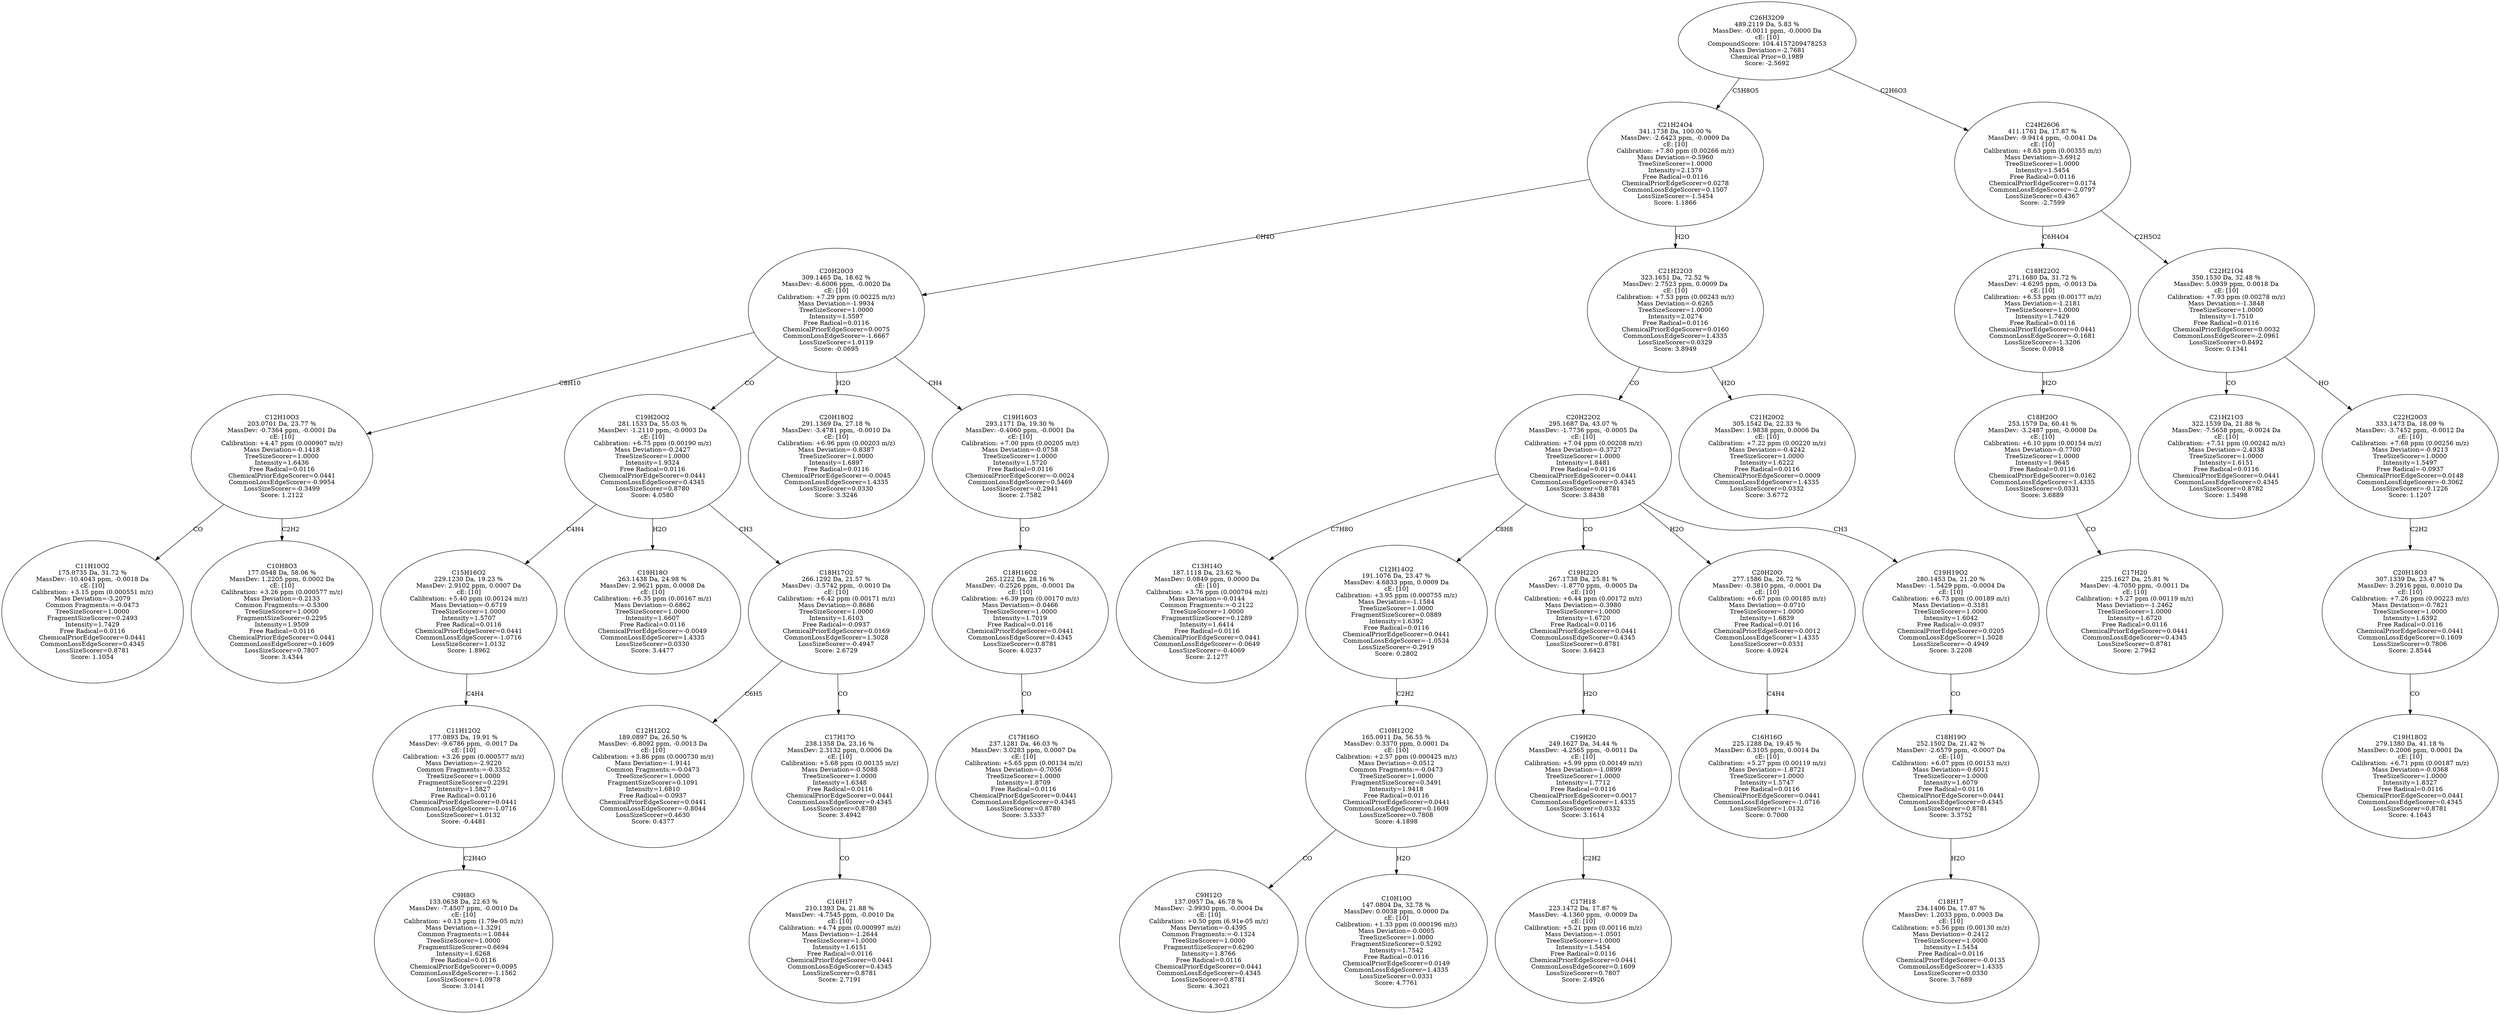 strict digraph {
v1 [label="C11H10O2\n175.0735 Da, 31.72 %\nMassDev: -10.4043 ppm, -0.0018 Da\ncE: [10]\nCalibration: +3.15 ppm (0.000551 m/z)\nMass Deviation=-3.2079\nCommon Fragments:=-0.0473\nTreeSizeScorer=1.0000\nFragmentSizeScorer=0.2493\nIntensity=1.7429\nFree Radical=0.0116\nChemicalPriorEdgeScorer=0.0441\nCommonLossEdgeScorer=0.4345\nLossSizeScorer=0.8781\nScore: 1.1054"];
v2 [label="C10H8O3\n177.0548 Da, 58.06 %\nMassDev: 1.2205 ppm, 0.0002 Da\ncE: [10]\nCalibration: +3.26 ppm (0.000577 m/z)\nMass Deviation=-0.2133\nCommon Fragments:=-0.5300\nTreeSizeScorer=1.0000\nFragmentSizeScorer=0.2295\nIntensity=1.9509\nFree Radical=0.0116\nChemicalPriorEdgeScorer=0.0441\nCommonLossEdgeScorer=0.1609\nLossSizeScorer=0.7807\nScore: 3.4344"];
v3 [label="C12H10O3\n203.0701 Da, 23.77 %\nMassDev: -0.7364 ppm, -0.0001 Da\ncE: [10]\nCalibration: +4.47 ppm (0.000907 m/z)\nMass Deviation=-0.1418\nTreeSizeScorer=1.0000\nIntensity=1.6436\nFree Radical=0.0116\nChemicalPriorEdgeScorer=0.0441\nCommonLossEdgeScorer=-0.9954\nLossSizeScorer=-0.3499\nScore: 1.2122"];
v4 [label="C9H8O\n133.0638 Da, 22.63 %\nMassDev: -7.4507 ppm, -0.0010 Da\ncE: [10]\nCalibration: +0.13 ppm (1.79e-05 m/z)\nMass Deviation=-1.3291\nCommon Fragments:=1.0844\nTreeSizeScorer=1.0000\nFragmentSizeScorer=0.6694\nIntensity=1.6268\nFree Radical=0.0116\nChemicalPriorEdgeScorer=0.0095\nCommonLossEdgeScorer=-1.1562\nLossSizeScorer=1.0978\nScore: 3.0141"];
v5 [label="C11H12O2\n177.0893 Da, 19.91 %\nMassDev: -9.6786 ppm, -0.0017 Da\ncE: [10]\nCalibration: +3.26 ppm (0.000577 m/z)\nMass Deviation=-2.9220\nCommon Fragments:=-0.3352\nTreeSizeScorer=1.0000\nFragmentSizeScorer=0.2291\nIntensity=1.5827\nFree Radical=0.0116\nChemicalPriorEdgeScorer=0.0441\nCommonLossEdgeScorer=-1.0716\nLossSizeScorer=1.0132\nScore: -0.4481"];
v6 [label="C15H16O2\n229.1230 Da, 19.23 %\nMassDev: 2.9102 ppm, 0.0007 Da\ncE: [10]\nCalibration: +5.40 ppm (0.00124 m/z)\nMass Deviation=-0.6719\nTreeSizeScorer=1.0000\nIntensity=1.5707\nFree Radical=0.0116\nChemicalPriorEdgeScorer=0.0441\nCommonLossEdgeScorer=-1.0716\nLossSizeScorer=1.0132\nScore: 1.8962"];
v7 [label="C19H18O\n263.1438 Da, 24.98 %\nMassDev: 2.9621 ppm, 0.0008 Da\ncE: [10]\nCalibration: +6.35 ppm (0.00167 m/z)\nMass Deviation=-0.6862\nTreeSizeScorer=1.0000\nIntensity=1.6607\nFree Radical=0.0116\nChemicalPriorEdgeScorer=-0.0049\nCommonLossEdgeScorer=1.4335\nLossSizeScorer=0.0330\nScore: 3.4477"];
v8 [label="C12H12O2\n189.0897 Da, 26.50 %\nMassDev: -6.8092 ppm, -0.0013 Da\ncE: [10]\nCalibration: +3.86 ppm (0.000730 m/z)\nMass Deviation=-1.9141\nCommon Fragments:=-0.0473\nTreeSizeScorer=1.0000\nFragmentSizeScorer=0.1091\nIntensity=1.6810\nFree Radical=-0.0937\nChemicalPriorEdgeScorer=0.0441\nCommonLossEdgeScorer=-0.8044\nLossSizeScorer=0.4630\nScore: 0.4377"];
v9 [label="C16H17\n210.1393 Da, 21.88 %\nMassDev: -4.7545 ppm, -0.0010 Da\ncE: [10]\nCalibration: +4.74 ppm (0.000997 m/z)\nMass Deviation=-1.2644\nTreeSizeScorer=1.0000\nIntensity=1.6151\nFree Radical=0.0116\nChemicalPriorEdgeScorer=0.0441\nCommonLossEdgeScorer=0.4345\nLossSizeScorer=0.8781\nScore: 2.7191"];
v10 [label="C17H17O\n238.1358 Da, 23.16 %\nMassDev: 2.3132 ppm, 0.0006 Da\ncE: [10]\nCalibration: +5.68 ppm (0.00135 m/z)\nMass Deviation=-0.5088\nTreeSizeScorer=1.0000\nIntensity=1.6348\nFree Radical=0.0116\nChemicalPriorEdgeScorer=0.0441\nCommonLossEdgeScorer=0.4345\nLossSizeScorer=0.8780\nScore: 3.4942"];
v11 [label="C18H17O2\n266.1292 Da, 21.57 %\nMassDev: -3.5742 ppm, -0.0010 Da\ncE: [10]\nCalibration: +6.42 ppm (0.00171 m/z)\nMass Deviation=-0.8686\nTreeSizeScorer=1.0000\nIntensity=1.6103\nFree Radical=-0.0937\nChemicalPriorEdgeScorer=0.0169\nCommonLossEdgeScorer=1.5028\nLossSizeScorer=-0.4947\nScore: 2.6729"];
v12 [label="C19H20O2\n281.1533 Da, 55.03 %\nMassDev: -1.2110 ppm, -0.0003 Da\ncE: [10]\nCalibration: +6.75 ppm (0.00190 m/z)\nMass Deviation=-0.2427\nTreeSizeScorer=1.0000\nIntensity=1.9324\nFree Radical=0.0116\nChemicalPriorEdgeScorer=0.0441\nCommonLossEdgeScorer=0.4345\nLossSizeScorer=0.8780\nScore: 4.0580"];
v13 [label="C20H18O2\n291.1369 Da, 27.18 %\nMassDev: -3.4781 ppm, -0.0010 Da\ncE: [10]\nCalibration: +6.96 ppm (0.00203 m/z)\nMass Deviation=-0.8387\nTreeSizeScorer=1.0000\nIntensity=1.6897\nFree Radical=0.0116\nChemicalPriorEdgeScorer=-0.0045\nCommonLossEdgeScorer=1.4335\nLossSizeScorer=0.0330\nScore: 3.3246"];
v14 [label="C17H16O\n237.1281 Da, 46.03 %\nMassDev: 3.0283 ppm, 0.0007 Da\ncE: [10]\nCalibration: +5.65 ppm (0.00134 m/z)\nMass Deviation=-0.7056\nTreeSizeScorer=1.0000\nIntensity=1.8709\nFree Radical=0.0116\nChemicalPriorEdgeScorer=0.0441\nCommonLossEdgeScorer=0.4345\nLossSizeScorer=0.8780\nScore: 3.5337"];
v15 [label="C18H16O2\n265.1222 Da, 28.16 %\nMassDev: -0.2526 ppm, -0.0001 Da\ncE: [10]\nCalibration: +6.39 ppm (0.00170 m/z)\nMass Deviation=-0.0466\nTreeSizeScorer=1.0000\nIntensity=1.7019\nFree Radical=0.0116\nChemicalPriorEdgeScorer=0.0441\nCommonLossEdgeScorer=0.4345\nLossSizeScorer=0.8781\nScore: 4.0237"];
v16 [label="C19H16O3\n293.1171 Da, 19.30 %\nMassDev: -0.4060 ppm, -0.0001 Da\ncE: [10]\nCalibration: +7.00 ppm (0.00205 m/z)\nMass Deviation=-0.0758\nTreeSizeScorer=1.0000\nIntensity=1.5720\nFree Radical=0.0116\nChemicalPriorEdgeScorer=-0.0024\nCommonLossEdgeScorer=0.5469\nLossSizeScorer=-0.2941\nScore: 2.7582"];
v17 [label="C20H20O3\n309.1465 Da, 18.62 %\nMassDev: -6.6006 ppm, -0.0020 Da\ncE: [10]\nCalibration: +7.29 ppm (0.00225 m/z)\nMass Deviation=-1.9934\nTreeSizeScorer=1.0000\nIntensity=1.5597\nFree Radical=0.0116\nChemicalPriorEdgeScorer=0.0075\nCommonLossEdgeScorer=-1.6667\nLossSizeScorer=1.0119\nScore: -0.0695"];
v18 [label="C13H14O\n187.1118 Da, 23.62 %\nMassDev: 0.0849 ppm, 0.0000 Da\ncE: [10]\nCalibration: +3.76 ppm (0.000704 m/z)\nMass Deviation=-0.0144\nCommon Fragments:=-0.2122\nTreeSizeScorer=1.0000\nFragmentSizeScorer=0.1289\nIntensity=1.6414\nFree Radical=0.0116\nChemicalPriorEdgeScorer=0.0441\nCommonLossEdgeScorer=-0.0649\nLossSizeScorer=-0.4069\nScore: 2.1277"];
v19 [label="C9H12O\n137.0957 Da, 46.78 %\nMassDev: -2.9930 ppm, -0.0004 Da\ncE: [10]\nCalibration: +0.50 ppm (6.91e-05 m/z)\nMass Deviation=-0.4395\nCommon Fragments:=-0.1324\nTreeSizeScorer=1.0000\nFragmentSizeScorer=0.6290\nIntensity=1.8766\nFree Radical=0.0116\nChemicalPriorEdgeScorer=0.0441\nCommonLossEdgeScorer=0.4345\nLossSizeScorer=0.8781\nScore: 4.3021"];
v20 [label="C10H10O\n147.0804 Da, 32.78 %\nMassDev: 0.0038 ppm, 0.0000 Da\ncE: [10]\nCalibration: +1.33 ppm (0.000196 m/z)\nMass Deviation=-0.0005\nTreeSizeScorer=1.0000\nFragmentSizeScorer=0.5292\nIntensity=1.7542\nFree Radical=0.0116\nChemicalPriorEdgeScorer=0.0149\nCommonLossEdgeScorer=1.4335\nLossSizeScorer=0.0331\nScore: 4.7761"];
v21 [label="C10H12O2\n165.0911 Da, 56.55 %\nMassDev: 0.3370 ppm, 0.0001 Da\ncE: [10]\nCalibration: +2.57 ppm (0.000425 m/z)\nMass Deviation=-0.0512\nCommon Fragments:=-0.0473\nTreeSizeScorer=1.0000\nFragmentSizeScorer=0.3491\nIntensity=1.9418\nFree Radical=0.0116\nChemicalPriorEdgeScorer=0.0441\nCommonLossEdgeScorer=0.1609\nLossSizeScorer=0.7808\nScore: 4.1898"];
v22 [label="C12H14O2\n191.1076 Da, 23.47 %\nMassDev: 4.6833 ppm, 0.0009 Da\ncE: [10]\nCalibration: +3.95 ppm (0.000755 m/z)\nMass Deviation=-1.1584\nTreeSizeScorer=1.0000\nFragmentSizeScorer=0.0889\nIntensity=1.6392\nFree Radical=0.0116\nChemicalPriorEdgeScorer=0.0441\nCommonLossEdgeScorer=-1.0534\nLossSizeScorer=-0.2919\nScore: 0.2802"];
v23 [label="C17H18\n223.1472 Da, 17.87 %\nMassDev: -4.1360 ppm, -0.0009 Da\ncE: [10]\nCalibration: +5.21 ppm (0.00116 m/z)\nMass Deviation=-1.0501\nTreeSizeScorer=1.0000\nIntensity=1.5454\nFree Radical=0.0116\nChemicalPriorEdgeScorer=0.0441\nCommonLossEdgeScorer=0.1609\nLossSizeScorer=0.7807\nScore: 2.4926"];
v24 [label="C19H20\n249.1627 Da, 34.44 %\nMassDev: -4.2565 ppm, -0.0011 Da\ncE: [10]\nCalibration: +5.99 ppm (0.00149 m/z)\nMass Deviation=-1.0899\nTreeSizeScorer=1.0000\nIntensity=1.7712\nFree Radical=0.0116\nChemicalPriorEdgeScorer=0.0017\nCommonLossEdgeScorer=1.4335\nLossSizeScorer=0.0332\nScore: 3.1614"];
v25 [label="C19H22O\n267.1738 Da, 25.81 %\nMassDev: -1.8770 ppm, -0.0005 Da\ncE: [10]\nCalibration: +6.44 ppm (0.00172 m/z)\nMass Deviation=-0.3980\nTreeSizeScorer=1.0000\nIntensity=1.6720\nFree Radical=0.0116\nChemicalPriorEdgeScorer=0.0441\nCommonLossEdgeScorer=0.4345\nLossSizeScorer=0.8781\nScore: 3.6423"];
v26 [label="C16H16O\n225.1288 Da, 19.45 %\nMassDev: 6.3105 ppm, 0.0014 Da\ncE: [10]\nCalibration: +5.27 ppm (0.00119 m/z)\nMass Deviation=-1.8721\nTreeSizeScorer=1.0000\nIntensity=1.5747\nFree Radical=0.0116\nChemicalPriorEdgeScorer=0.0441\nCommonLossEdgeScorer=-1.0716\nLossSizeScorer=1.0132\nScore: 0.7000"];
v27 [label="C20H20O\n277.1586 Da, 26.72 %\nMassDev: -0.3810 ppm, -0.0001 Da\ncE: [10]\nCalibration: +6.67 ppm (0.00185 m/z)\nMass Deviation=-0.0710\nTreeSizeScorer=1.0000\nIntensity=1.6839\nFree Radical=0.0116\nChemicalPriorEdgeScorer=0.0012\nCommonLossEdgeScorer=1.4335\nLossSizeScorer=0.0331\nScore: 4.0924"];
v28 [label="C18H17\n234.1406 Da, 17.87 %\nMassDev: 1.2033 ppm, 0.0003 Da\ncE: [10]\nCalibration: +5.56 ppm (0.00130 m/z)\nMass Deviation=-0.2412\nTreeSizeScorer=1.0000\nIntensity=1.5454\nFree Radical=0.0116\nChemicalPriorEdgeScorer=-0.0135\nCommonLossEdgeScorer=1.4335\nLossSizeScorer=0.0330\nScore: 3.7689"];
v29 [label="C18H19O\n252.1502 Da, 21.42 %\nMassDev: -2.6579 ppm, -0.0007 Da\ncE: [10]\nCalibration: +6.07 ppm (0.00153 m/z)\nMass Deviation=-0.6011\nTreeSizeScorer=1.0000\nIntensity=1.6079\nFree Radical=0.0116\nChemicalPriorEdgeScorer=0.0441\nCommonLossEdgeScorer=0.4345\nLossSizeScorer=0.8781\nScore: 3.3752"];
v30 [label="C19H19O2\n280.1453 Da, 21.20 %\nMassDev: -1.5429 ppm, -0.0004 Da\ncE: [10]\nCalibration: +6.73 ppm (0.00189 m/z)\nMass Deviation=-0.3181\nTreeSizeScorer=1.0000\nIntensity=1.6042\nFree Radical=-0.0937\nChemicalPriorEdgeScorer=0.0205\nCommonLossEdgeScorer=1.5028\nLossSizeScorer=-0.4949\nScore: 3.2208"];
v31 [label="C20H22O2\n295.1687 Da, 43.07 %\nMassDev: -1.7736 ppm, -0.0005 Da\ncE: [10]\nCalibration: +7.04 ppm (0.00208 m/z)\nMass Deviation=-0.3727\nTreeSizeScorer=1.0000\nIntensity=1.8481\nFree Radical=0.0116\nChemicalPriorEdgeScorer=0.0441\nCommonLossEdgeScorer=0.4345\nLossSizeScorer=0.8781\nScore: 3.8438"];
v32 [label="C21H20O2\n305.1542 Da, 22.33 %\nMassDev: 1.9838 ppm, 0.0006 Da\ncE: [10]\nCalibration: +7.22 ppm (0.00220 m/z)\nMass Deviation=-0.4242\nTreeSizeScorer=1.0000\nIntensity=1.6222\nFree Radical=0.0116\nChemicalPriorEdgeScorer=0.0009\nCommonLossEdgeScorer=1.4335\nLossSizeScorer=0.0332\nScore: 3.6772"];
v33 [label="C21H22O3\n323.1651 Da, 72.52 %\nMassDev: 2.7523 ppm, 0.0009 Da\ncE: [10]\nCalibration: +7.53 ppm (0.00243 m/z)\nMass Deviation=-0.6265\nTreeSizeScorer=1.0000\nIntensity=2.0274\nFree Radical=0.0116\nChemicalPriorEdgeScorer=0.0160\nCommonLossEdgeScorer=1.4335\nLossSizeScorer=0.0329\nScore: 3.8949"];
v34 [label="C21H24O4\n341.1738 Da, 100.00 %\nMassDev: -2.6423 ppm, -0.0009 Da\ncE: [10]\nCalibration: +7.80 ppm (0.00266 m/z)\nMass Deviation=-0.5960\nTreeSizeScorer=1.0000\nIntensity=2.1379\nFree Radical=0.0116\nChemicalPriorEdgeScorer=0.0278\nCommonLossEdgeScorer=0.1507\nLossSizeScorer=-1.5454\nScore: 1.1866"];
v35 [label="C17H20\n225.1627 Da, 25.81 %\nMassDev: -4.7050 ppm, -0.0011 Da\ncE: [10]\nCalibration: +5.27 ppm (0.00119 m/z)\nMass Deviation=-1.2462\nTreeSizeScorer=1.0000\nIntensity=1.6720\nFree Radical=0.0116\nChemicalPriorEdgeScorer=0.0441\nCommonLossEdgeScorer=0.4345\nLossSizeScorer=0.8781\nScore: 2.7942"];
v36 [label="C18H20O\n253.1579 Da, 60.41 %\nMassDev: -3.2487 ppm, -0.0008 Da\ncE: [10]\nCalibration: +6.10 ppm (0.00154 m/z)\nMass Deviation=-0.7700\nTreeSizeScorer=1.0000\nIntensity=1.9645\nFree Radical=0.0116\nChemicalPriorEdgeScorer=0.0162\nCommonLossEdgeScorer=1.4335\nLossSizeScorer=0.0331\nScore: 3.6889"];
v37 [label="C18H22O2\n271.1680 Da, 31.72 %\nMassDev: -4.6295 ppm, -0.0013 Da\ncE: [10]\nCalibration: +6.53 ppm (0.00177 m/z)\nMass Deviation=-1.2181\nTreeSizeScorer=1.0000\nIntensity=1.7429\nFree Radical=0.0116\nChemicalPriorEdgeScorer=0.0441\nCommonLossEdgeScorer=-0.1681\nLossSizeScorer=-1.3206\nScore: 0.0918"];
v38 [label="C21H21O3\n322.1539 Da, 21.88 %\nMassDev: -7.5658 ppm, -0.0024 Da\ncE: [10]\nCalibration: +7.51 ppm (0.00242 m/z)\nMass Deviation=-2.4338\nTreeSizeScorer=1.0000\nIntensity=1.6151\nFree Radical=0.0116\nChemicalPriorEdgeScorer=0.0441\nCommonLossEdgeScorer=0.4345\nLossSizeScorer=0.8782\nScore: 1.5498"];
v39 [label="C19H18O2\n279.1380 Da, 41.18 %\nMassDev: 0.2006 ppm, 0.0001 Da\ncE: [10]\nCalibration: +6.71 ppm (0.00187 m/z)\nMass Deviation=-0.0368\nTreeSizeScorer=1.0000\nIntensity=1.8327\nFree Radical=0.0116\nChemicalPriorEdgeScorer=0.0441\nCommonLossEdgeScorer=0.4345\nLossSizeScorer=0.8781\nScore: 4.1643"];
v40 [label="C20H18O3\n307.1339 Da, 23.47 %\nMassDev: 3.2916 ppm, 0.0010 Da\ncE: [10]\nCalibration: +7.26 ppm (0.00223 m/z)\nMass Deviation=-0.7821\nTreeSizeScorer=1.0000\nIntensity=1.6392\nFree Radical=0.0116\nChemicalPriorEdgeScorer=0.0441\nCommonLossEdgeScorer=0.1609\nLossSizeScorer=0.7806\nScore: 2.8544"];
v41 [label="C22H20O3\n333.1473 Da, 18.09 %\nMassDev: -3.7452 ppm, -0.0012 Da\ncE: [10]\nCalibration: +7.68 ppm (0.00256 m/z)\nMass Deviation=-0.9213\nTreeSizeScorer=1.0000\nIntensity=1.5497\nFree Radical=-0.0937\nChemicalPriorEdgeScorer=0.0148\nCommonLossEdgeScorer=-0.3062\nLossSizeScorer=-0.1226\nScore: 1.1207"];
v42 [label="C22H21O4\n350.1530 Da, 32.48 %\nMassDev: 5.0939 ppm, 0.0018 Da\ncE: [10]\nCalibration: +7.93 ppm (0.00278 m/z)\nMass Deviation=-1.3848\nTreeSizeScorer=1.0000\nIntensity=1.7510\nFree Radical=0.0116\nChemicalPriorEdgeScorer=0.0032\nCommonLossEdgeScorer=-2.0961\nLossSizeScorer=0.8492\nScore: 0.1341"];
v43 [label="C24H26O6\n411.1761 Da, 17.87 %\nMassDev: -9.9414 ppm, -0.0041 Da\ncE: [10]\nCalibration: +8.63 ppm (0.00355 m/z)\nMass Deviation=-3.6912\nTreeSizeScorer=1.0000\nIntensity=1.5454\nFree Radical=0.0116\nChemicalPriorEdgeScorer=0.0174\nCommonLossEdgeScorer=-2.0797\nLossSizeScorer=0.4367\nScore: -2.7599"];
v44 [label="C26H32O9\n489.2119 Da, 5.83 %\nMassDev: -0.0011 ppm, -0.0000 Da\ncE: [10]\nCompoundScore: 104.4157209478253\nMass Deviation=-2.7681\nChemical Prior=0.1989\nScore: -2.5692"];
v3 -> v1 [label="CO"];
v3 -> v2 [label="C2H2"];
v17 -> v3 [label="C8H10"];
v5 -> v4 [label="C2H4O"];
v6 -> v5 [label="C4H4"];
v12 -> v6 [label="C4H4"];
v12 -> v7 [label="H2O"];
v11 -> v8 [label="C6H5"];
v10 -> v9 [label="CO"];
v11 -> v10 [label="CO"];
v12 -> v11 [label="CH3"];
v17 -> v12 [label="CO"];
v17 -> v13 [label="H2O"];
v15 -> v14 [label="CO"];
v16 -> v15 [label="CO"];
v17 -> v16 [label="CH4"];
v34 -> v17 [label="CH4O"];
v31 -> v18 [label="C7H8O"];
v21 -> v19 [label="CO"];
v21 -> v20 [label="H2O"];
v22 -> v21 [label="C2H2"];
v31 -> v22 [label="C8H8"];
v24 -> v23 [label="C2H2"];
v25 -> v24 [label="H2O"];
v31 -> v25 [label="CO"];
v27 -> v26 [label="C4H4"];
v31 -> v27 [label="H2O"];
v29 -> v28 [label="H2O"];
v30 -> v29 [label="CO"];
v31 -> v30 [label="CH3"];
v33 -> v31 [label="CO"];
v33 -> v32 [label="H2O"];
v34 -> v33 [label="H2O"];
v44 -> v34 [label="C5H8O5"];
v36 -> v35 [label="CO"];
v37 -> v36 [label="H2O"];
v43 -> v37 [label="C6H4O4"];
v42 -> v38 [label="CO"];
v40 -> v39 [label="CO"];
v41 -> v40 [label="C2H2"];
v42 -> v41 [label="HO"];
v43 -> v42 [label="C2H5O2"];
v44 -> v43 [label="C2H6O3"];
}
